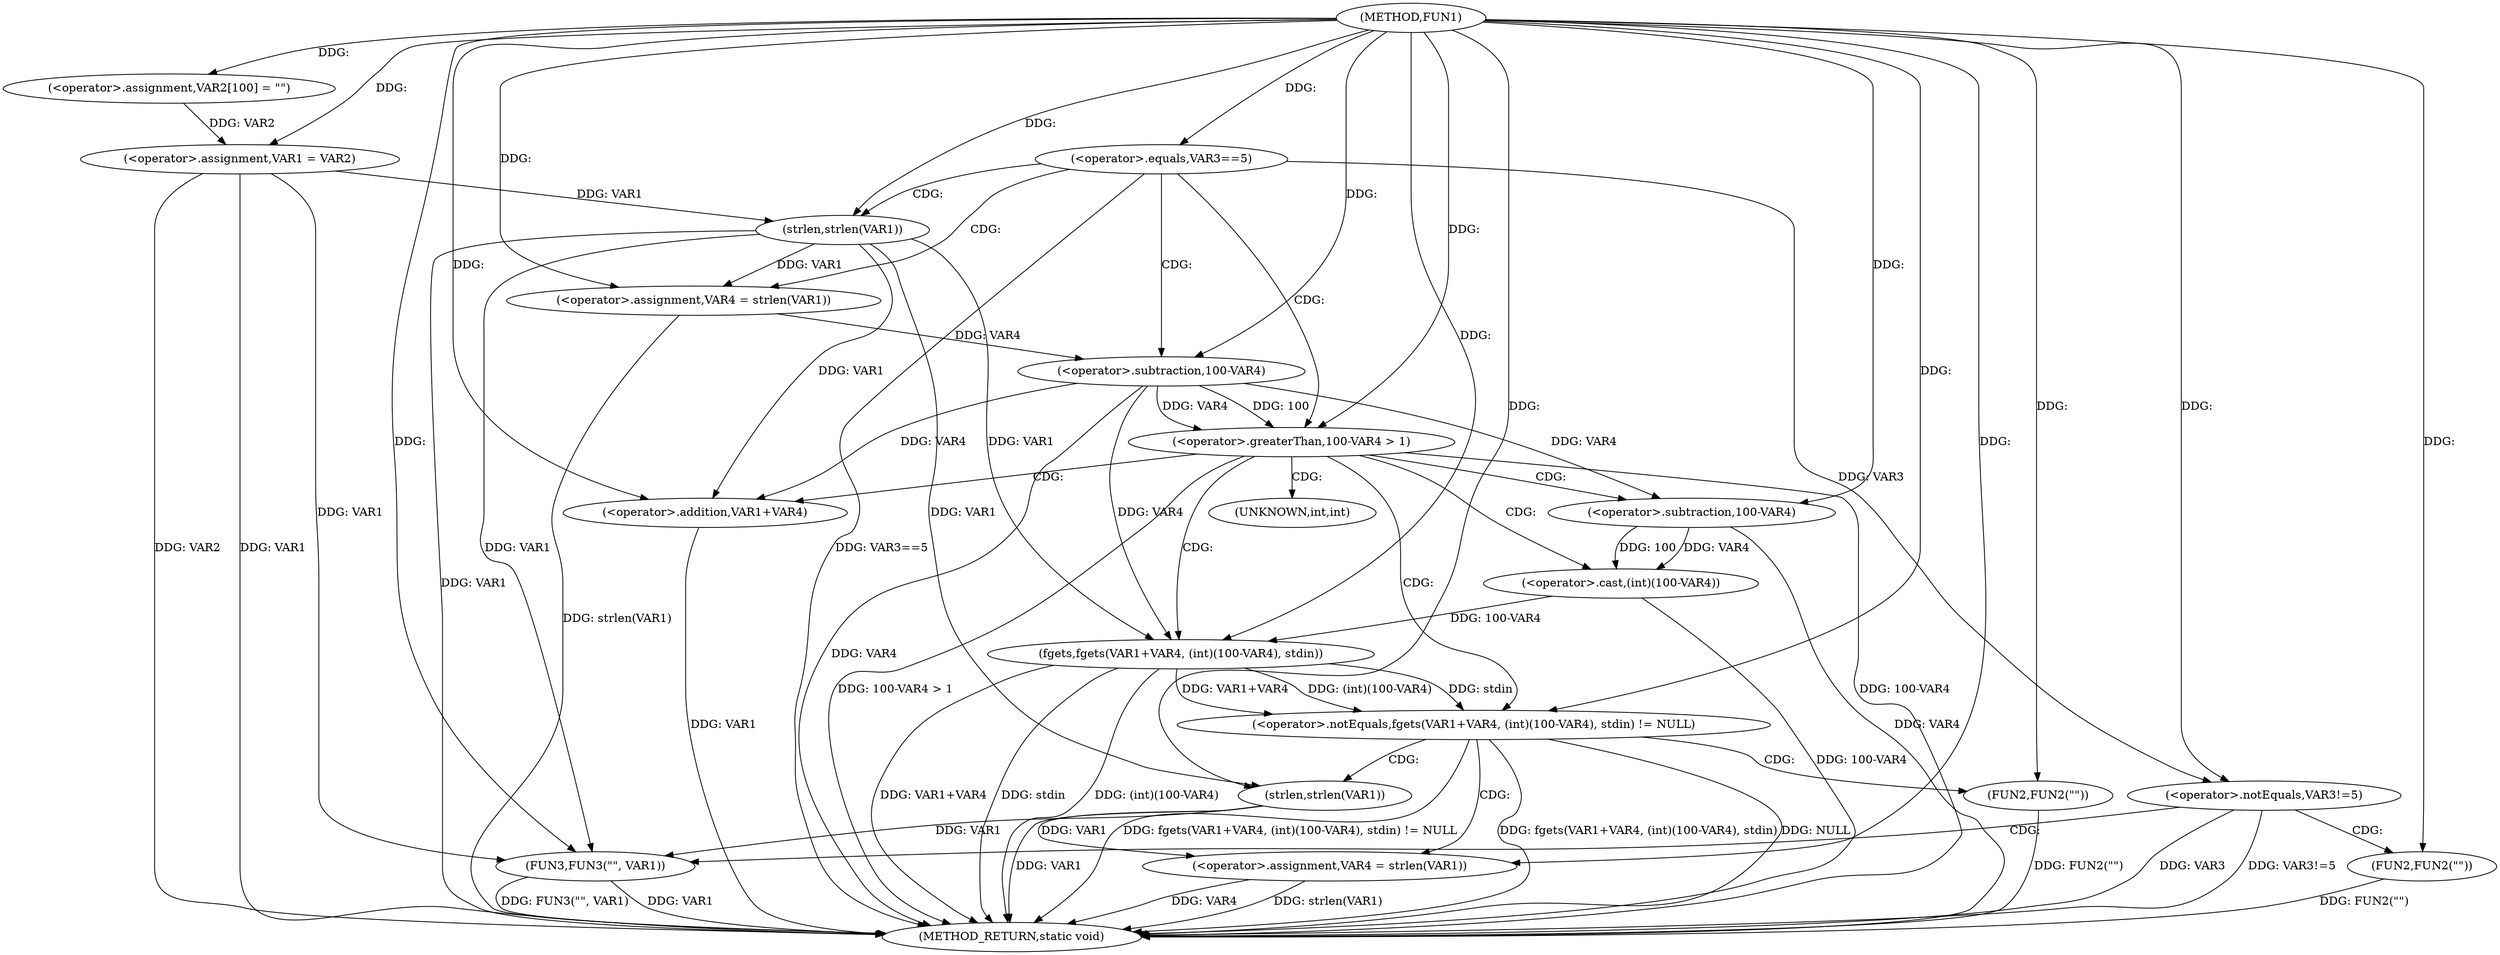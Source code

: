 digraph FUN1 {  
"1000100" [label = "(METHOD,FUN1)" ]
"1000163" [label = "(METHOD_RETURN,static void)" ]
"1000104" [label = "(<operator>.assignment,VAR2[100] = \"\")" ]
"1000107" [label = "(<operator>.assignment,VAR1 = VAR2)" ]
"1000111" [label = "(<operator>.equals,VAR3==5)" ]
"1000117" [label = "(<operator>.assignment,VAR4 = strlen(VAR1))" ]
"1000119" [label = "(strlen,strlen(VAR1))" ]
"1000122" [label = "(<operator>.greaterThan,100-VAR4 > 1)" ]
"1000123" [label = "(<operator>.subtraction,100-VAR4)" ]
"1000129" [label = "(<operator>.notEquals,fgets(VAR1+VAR4, (int)(100-VAR4), stdin) != NULL)" ]
"1000130" [label = "(fgets,fgets(VAR1+VAR4, (int)(100-VAR4), stdin))" ]
"1000131" [label = "(<operator>.addition,VAR1+VAR4)" ]
"1000134" [label = "(<operator>.cast,(int)(100-VAR4))" ]
"1000136" [label = "(<operator>.subtraction,100-VAR4)" ]
"1000142" [label = "(<operator>.assignment,VAR4 = strlen(VAR1))" ]
"1000144" [label = "(strlen,strlen(VAR1))" ]
"1000149" [label = "(FUN2,FUN2(\"\"))" ]
"1000152" [label = "(<operator>.notEquals,VAR3!=5)" ]
"1000156" [label = "(FUN2,FUN2(\"\"))" ]
"1000160" [label = "(FUN3,FUN3(\"\", VAR1))" ]
"1000135" [label = "(UNKNOWN,int,int)" ]
  "1000129" -> "1000163"  [ label = "DDG: fgets(VAR1+VAR4, (int)(100-VAR4), stdin)"] 
  "1000123" -> "1000163"  [ label = "DDG: VAR4"] 
  "1000107" -> "1000163"  [ label = "DDG: VAR1"] 
  "1000160" -> "1000163"  [ label = "DDG: FUN3(\"\", VAR1)"] 
  "1000149" -> "1000163"  [ label = "DDG: FUN2(\"\")"] 
  "1000152" -> "1000163"  [ label = "DDG: VAR3"] 
  "1000119" -> "1000163"  [ label = "DDG: VAR1"] 
  "1000117" -> "1000163"  [ label = "DDG: strlen(VAR1)"] 
  "1000160" -> "1000163"  [ label = "DDG: VAR1"] 
  "1000111" -> "1000163"  [ label = "DDG: VAR3==5"] 
  "1000107" -> "1000163"  [ label = "DDG: VAR2"] 
  "1000130" -> "1000163"  [ label = "DDG: VAR1+VAR4"] 
  "1000122" -> "1000163"  [ label = "DDG: 100-VAR4"] 
  "1000131" -> "1000163"  [ label = "DDG: VAR1"] 
  "1000130" -> "1000163"  [ label = "DDG: stdin"] 
  "1000129" -> "1000163"  [ label = "DDG: NULL"] 
  "1000152" -> "1000163"  [ label = "DDG: VAR3!=5"] 
  "1000129" -> "1000163"  [ label = "DDG: fgets(VAR1+VAR4, (int)(100-VAR4), stdin) != NULL"] 
  "1000142" -> "1000163"  [ label = "DDG: strlen(VAR1)"] 
  "1000130" -> "1000163"  [ label = "DDG: (int)(100-VAR4)"] 
  "1000142" -> "1000163"  [ label = "DDG: VAR4"] 
  "1000134" -> "1000163"  [ label = "DDG: 100-VAR4"] 
  "1000122" -> "1000163"  [ label = "DDG: 100-VAR4 > 1"] 
  "1000144" -> "1000163"  [ label = "DDG: VAR1"] 
  "1000156" -> "1000163"  [ label = "DDG: FUN2(\"\")"] 
  "1000136" -> "1000163"  [ label = "DDG: VAR4"] 
  "1000100" -> "1000104"  [ label = "DDG: "] 
  "1000104" -> "1000107"  [ label = "DDG: VAR2"] 
  "1000100" -> "1000107"  [ label = "DDG: "] 
  "1000100" -> "1000111"  [ label = "DDG: "] 
  "1000119" -> "1000117"  [ label = "DDG: VAR1"] 
  "1000100" -> "1000117"  [ label = "DDG: "] 
  "1000107" -> "1000119"  [ label = "DDG: VAR1"] 
  "1000100" -> "1000119"  [ label = "DDG: "] 
  "1000123" -> "1000122"  [ label = "DDG: 100"] 
  "1000123" -> "1000122"  [ label = "DDG: VAR4"] 
  "1000100" -> "1000123"  [ label = "DDG: "] 
  "1000117" -> "1000123"  [ label = "DDG: VAR4"] 
  "1000100" -> "1000122"  [ label = "DDG: "] 
  "1000130" -> "1000129"  [ label = "DDG: VAR1+VAR4"] 
  "1000130" -> "1000129"  [ label = "DDG: (int)(100-VAR4)"] 
  "1000130" -> "1000129"  [ label = "DDG: stdin"] 
  "1000119" -> "1000130"  [ label = "DDG: VAR1"] 
  "1000100" -> "1000130"  [ label = "DDG: "] 
  "1000123" -> "1000130"  [ label = "DDG: VAR4"] 
  "1000119" -> "1000131"  [ label = "DDG: VAR1"] 
  "1000100" -> "1000131"  [ label = "DDG: "] 
  "1000123" -> "1000131"  [ label = "DDG: VAR4"] 
  "1000134" -> "1000130"  [ label = "DDG: 100-VAR4"] 
  "1000136" -> "1000134"  [ label = "DDG: 100"] 
  "1000136" -> "1000134"  [ label = "DDG: VAR4"] 
  "1000100" -> "1000136"  [ label = "DDG: "] 
  "1000123" -> "1000136"  [ label = "DDG: VAR4"] 
  "1000100" -> "1000129"  [ label = "DDG: "] 
  "1000144" -> "1000142"  [ label = "DDG: VAR1"] 
  "1000100" -> "1000142"  [ label = "DDG: "] 
  "1000100" -> "1000144"  [ label = "DDG: "] 
  "1000119" -> "1000144"  [ label = "DDG: VAR1"] 
  "1000100" -> "1000149"  [ label = "DDG: "] 
  "1000111" -> "1000152"  [ label = "DDG: VAR3"] 
  "1000100" -> "1000152"  [ label = "DDG: "] 
  "1000100" -> "1000156"  [ label = "DDG: "] 
  "1000100" -> "1000160"  [ label = "DDG: "] 
  "1000107" -> "1000160"  [ label = "DDG: VAR1"] 
  "1000119" -> "1000160"  [ label = "DDG: VAR1"] 
  "1000144" -> "1000160"  [ label = "DDG: VAR1"] 
  "1000111" -> "1000117"  [ label = "CDG: "] 
  "1000111" -> "1000123"  [ label = "CDG: "] 
  "1000111" -> "1000119"  [ label = "CDG: "] 
  "1000111" -> "1000122"  [ label = "CDG: "] 
  "1000122" -> "1000131"  [ label = "CDG: "] 
  "1000122" -> "1000129"  [ label = "CDG: "] 
  "1000122" -> "1000130"  [ label = "CDG: "] 
  "1000122" -> "1000135"  [ label = "CDG: "] 
  "1000122" -> "1000136"  [ label = "CDG: "] 
  "1000122" -> "1000134"  [ label = "CDG: "] 
  "1000129" -> "1000142"  [ label = "CDG: "] 
  "1000129" -> "1000144"  [ label = "CDG: "] 
  "1000129" -> "1000149"  [ label = "CDG: "] 
  "1000152" -> "1000156"  [ label = "CDG: "] 
  "1000152" -> "1000160"  [ label = "CDG: "] 
}
